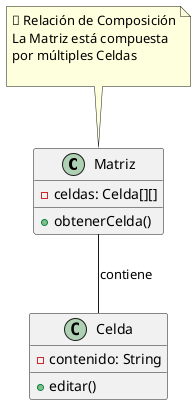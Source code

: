 @startuml

class Matriz {
    -celdas: Celda[][]
    +obtenerCelda()
}

class Celda {
    -contenido: String
    +editar()
}

Matriz  --  Celda : contiene

note top of Matriz
 🔷 Relación de Composición
 La Matriz está compuesta
 por múltiples Celdas
 
end note
@enduml